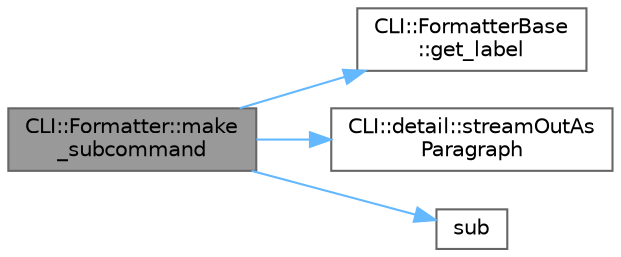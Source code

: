 digraph "CLI::Formatter::make_subcommand"
{
 // LATEX_PDF_SIZE
  bgcolor="transparent";
  edge [fontname=Helvetica,fontsize=10,labelfontname=Helvetica,labelfontsize=10];
  node [fontname=Helvetica,fontsize=10,shape=box,height=0.2,width=0.4];
  rankdir="LR";
  Node1 [id="Node000001",label="CLI::Formatter::make\l_subcommand",height=0.2,width=0.4,color="gray40", fillcolor="grey60", style="filled", fontcolor="black",tooltip="This prints out a subcommand"];
  Node1 -> Node2 [id="edge4_Node000001_Node000002",color="steelblue1",style="solid",tooltip=" "];
  Node2 [id="Node000002",label="CLI::FormatterBase\l::get_label",height=0.2,width=0.4,color="grey40", fillcolor="white", style="filled",URL="$class_c_l_i_1_1_formatter_base.html#a54964b2d7823ac3f396c8c75c4c05fb6",tooltip="Get the current value of a name (REQUIRED, etc.)"];
  Node1 -> Node3 [id="edge5_Node000001_Node000003",color="steelblue1",style="solid",tooltip=" "];
  Node3 [id="Node000003",label="CLI::detail::streamOutAs\lParagraph",height=0.2,width=0.4,color="grey40", fillcolor="white", style="filled",URL="$namespace_c_l_i_1_1detail.html#aba8acb69d3f42ae2270f4fba2d5deb44",tooltip=" "];
  Node1 -> Node4 [id="edge6_Node000001_Node000004",color="steelblue1",style="solid",tooltip=" "];
  Node4 [id="Node000004",label="sub",height=0.2,width=0.4,color="grey40", fillcolor="white", style="filled",URL="$svd__common_8h.html#abbcc1b1ba3de417b2c556b7a2f6d54f6",tooltip=" "];
}
